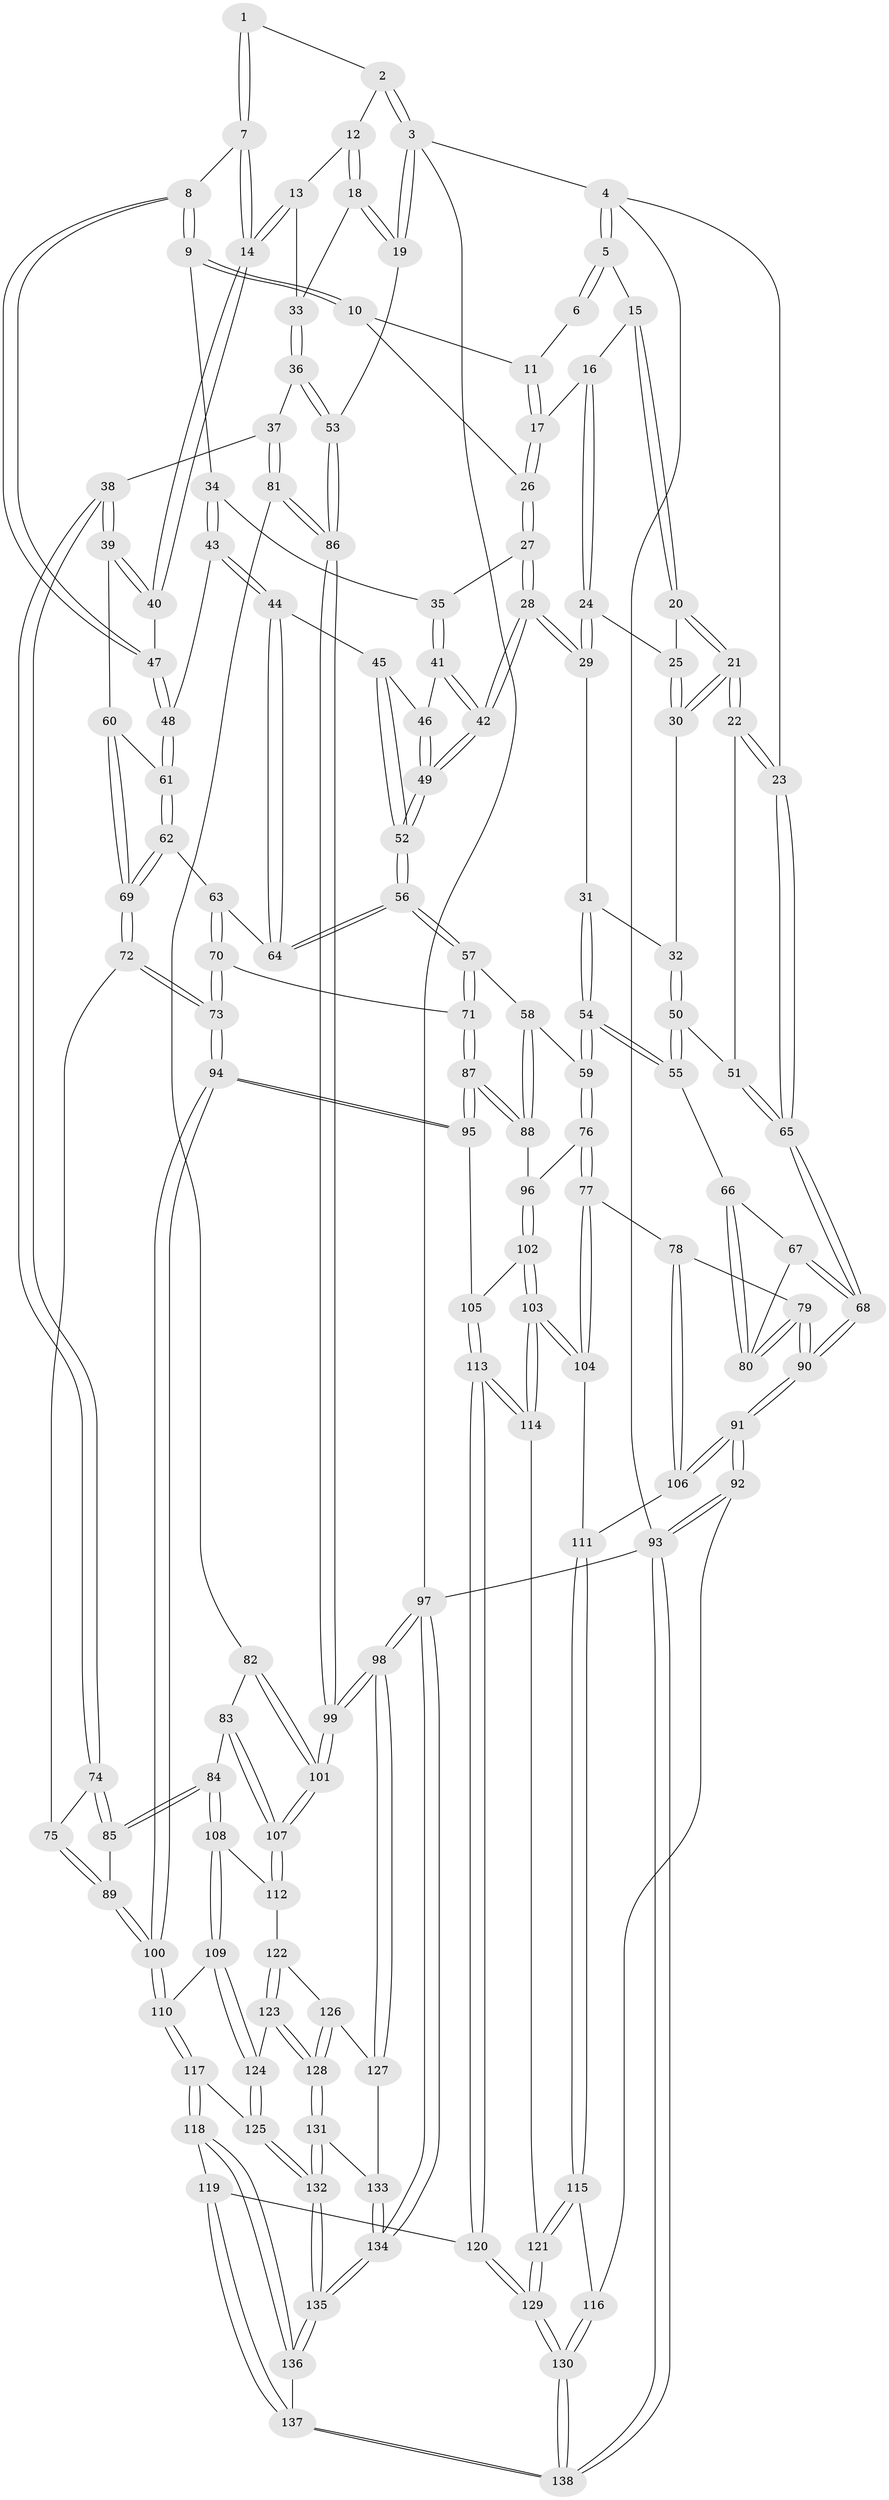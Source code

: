// Generated by graph-tools (version 1.1) at 2025/11/02/27/25 16:11:52]
// undirected, 138 vertices, 342 edges
graph export_dot {
graph [start="1"]
  node [color=gray90,style=filled];
  1 [pos="+0.6159781755662044+0"];
  2 [pos="+0.7777088976312158+0"];
  3 [pos="+1+0"];
  4 [pos="+0+0"];
  5 [pos="+0+0"];
  6 [pos="+0.47367840877808765+0"];
  7 [pos="+0.6400143348637054+0"];
  8 [pos="+0.5155736082578067+0.18769843713797565"];
  9 [pos="+0.5063643283650874+0.18590291895943362"];
  10 [pos="+0.45956180956489046+0.0980243618032344"];
  11 [pos="+0.4549617767901871+0"];
  12 [pos="+0.8793612277407176+0.03624365594782482"];
  13 [pos="+0.8509078294606759+0.11293010078549526"];
  14 [pos="+0.7072030434861725+0.17877938914174382"];
  15 [pos="+0.06153603890750323+0"];
  16 [pos="+0.2876983243249507+0.10589025422766675"];
  17 [pos="+0.3254115782602557+0.10980882123380128"];
  18 [pos="+1+0.12519875669682248"];
  19 [pos="+1+0.1570426971499055"];
  20 [pos="+0.10934417220633312+0.030812586381019788"];
  21 [pos="+0.10722661524641683+0.22758418088029808"];
  22 [pos="+0.10720926152848737+0.2276112974158926"];
  23 [pos="+0+0"];
  24 [pos="+0.25099600471889566+0.14921290058083636"];
  25 [pos="+0.22067834973796052+0.1516338630003551"];
  26 [pos="+0.35577247712983673+0.15754309503137773"];
  27 [pos="+0.35659292019656574+0.18382174626609493"];
  28 [pos="+0.30596864984667876+0.24567559151280824"];
  29 [pos="+0.29990196366090216+0.2453591795361655"];
  30 [pos="+0.18885874958049212+0.21066050050061025"];
  31 [pos="+0.28137503302719674+0.25158629443420494"];
  32 [pos="+0.2570194855759712+0.24563431624280435"];
  33 [pos="+0.8882877875876324+0.1659113595406617"];
  34 [pos="+0.4823264647627136+0.2017384920968059"];
  35 [pos="+0.4440065787642879+0.21424908501837436"];
  36 [pos="+0.8998728476850056+0.2517709889023674"];
  37 [pos="+0.8065099076219354+0.34788623139155656"];
  38 [pos="+0.7755648063315181+0.34131530816255384"];
  39 [pos="+0.7632914749229592+0.32982969447009974"];
  40 [pos="+0.7006696091755379+0.20228206479971367"];
  41 [pos="+0.428199114952812+0.24862242008606503"];
  42 [pos="+0.30610317634314516+0.24584633681882898"];
  43 [pos="+0.4758886303533236+0.2955646594324297"];
  44 [pos="+0.4648074935211421+0.31301262066554686"];
  45 [pos="+0.4235229959731385+0.27300814380275795"];
  46 [pos="+0.42255862924294907+0.2666897607629136"];
  47 [pos="+0.5749639140833877+0.22385515657958283"];
  48 [pos="+0.5613136861730883+0.27538386954873845"];
  49 [pos="+0.323854111845713+0.2712998731642915"];
  50 [pos="+0.13014318652670737+0.3180507214407395"];
  51 [pos="+0.09237511971894197+0.26336269783201516"];
  52 [pos="+0.36114892659313436+0.36431222610613107"];
  53 [pos="+1+0.23761121929141524"];
  54 [pos="+0.1995272789383528+0.38940492952874756"];
  55 [pos="+0.1598534317358978+0.37921993242929797"];
  56 [pos="+0.3625653294845957+0.37420730552024206"];
  57 [pos="+0.3575779881403411+0.38929317061100494"];
  58 [pos="+0.28232434537012674+0.42581509666216133"];
  59 [pos="+0.2550183455557792+0.43132391508471035"];
  60 [pos="+0.6432076402108955+0.3559494357952251"];
  61 [pos="+0.559070965926646+0.3277845425075256"];
  62 [pos="+0.5390638577138167+0.3515789617198911"];
  63 [pos="+0.5020643057837624+0.357514432686696"];
  64 [pos="+0.4658253460828425+0.33520468643561613"];
  65 [pos="+0+0.32995646224742875"];
  66 [pos="+0.13929926624492303+0.39751890678039525"];
  67 [pos="+0+0.43472924526836754"];
  68 [pos="+0+0.4334951707676861"];
  69 [pos="+0.5790377767712422+0.4461981644845294"];
  70 [pos="+0.47137106530110573+0.4381691432167731"];
  71 [pos="+0.4309799433063171+0.456191893203128"];
  72 [pos="+0.5787535565154235+0.4624359283600925"];
  73 [pos="+0.5763958338504135+0.4647496253574499"];
  74 [pos="+0.7197126625603929+0.4307937304037268"];
  75 [pos="+0.6556414369791137+0.4675516205829195"];
  76 [pos="+0.24130488406493694+0.5060538427262092"];
  77 [pos="+0.20025846731316266+0.5806844136834671"];
  78 [pos="+0.12119156342012988+0.5503173662080598"];
  79 [pos="+0.11434129815391975+0.5377811186719728"];
  80 [pos="+0.10858832174108925+0.5051636047126219"];
  81 [pos="+0.8678002378229993+0.40904337963015136"];
  82 [pos="+0.8738112366440985+0.46581341138571136"];
  83 [pos="+0.8522966905020829+0.5475442695543818"];
  84 [pos="+0.81495448847142+0.6093579323165973"];
  85 [pos="+0.7510005487669659+0.5809591631950539"];
  86 [pos="+1+0.3548783663424951"];
  87 [pos="+0.4301323123640842+0.5372519488675194"];
  88 [pos="+0.3780021860818719+0.5484132027392277"];
  89 [pos="+0.6750979787768047+0.5840085814365352"];
  90 [pos="+0+0.4916173558632053"];
  91 [pos="+0+0.6242026905522934"];
  92 [pos="+0+0.7189855909682857"];
  93 [pos="+0+1"];
  94 [pos="+0.5333614740893038+0.6297748912927215"];
  95 [pos="+0.5323062909957483+0.6296163355489764"];
  96 [pos="+0.35778838605834484+0.5623218536086221"];
  97 [pos="+1+1"];
  98 [pos="+1+0.8955931239485869"];
  99 [pos="+1+0.6217458661570796"];
  100 [pos="+0.5564554451786464+0.6466237104440947"];
  101 [pos="+1+0.6207948775358736"];
  102 [pos="+0.3125912497142588+0.6424044768863976"];
  103 [pos="+0.24074912908431545+0.6698680849485028"];
  104 [pos="+0.22511344028641858+0.6565050606809393"];
  105 [pos="+0.43117668550221727+0.6806552768174169"];
  106 [pos="+0.015963657149569096+0.6412233547650565"];
  107 [pos="+1+0.6214300963842837"];
  108 [pos="+0.8204062539719292+0.629796494392741"];
  109 [pos="+0.6958748062596172+0.7297153666307608"];
  110 [pos="+0.5665658299329244+0.670855957346032"];
  111 [pos="+0.09300536413026261+0.6943430840577868"];
  112 [pos="+0.857750217228616+0.6719717131531503"];
  113 [pos="+0.37112685624963204+0.8182565559394641"];
  114 [pos="+0.24520689262910741+0.6977663745380344"];
  115 [pos="+0.09060909275447733+0.7207938552681696"];
  116 [pos="+0.04341625083999445+0.7979718031366176"];
  117 [pos="+0.544942919491478+0.8176717444066717"];
  118 [pos="+0.5124160712519324+0.8559574228355489"];
  119 [pos="+0.3877362375332511+0.8574871050274888"];
  120 [pos="+0.3793369092957887+0.8495387343066143"];
  121 [pos="+0.17734782762909881+0.8252494734787914"];
  122 [pos="+0.8629004180739166+0.7351172736655754"];
  123 [pos="+0.7219510238513275+0.79224241585982"];
  124 [pos="+0.7163081617646878+0.7892671186770251"];
  125 [pos="+0.6505220122470625+0.8415086817928307"];
  126 [pos="+0.8751066823047855+0.7628195353156592"];
  127 [pos="+0.9006366571416135+0.7897326770849898"];
  128 [pos="+0.7702631738822244+0.857022645333977"];
  129 [pos="+0.1637869702078142+0.8961365131574939"];
  130 [pos="+0.13906221320574502+0.9253101901149314"];
  131 [pos="+0.7789053493717352+0.9113597966494974"];
  132 [pos="+0.763324931702721+1"];
  133 [pos="+0.8910257320005047+0.8174533064265329"];
  134 [pos="+0.8802272638064148+1"];
  135 [pos="+0.767192009642073+1"];
  136 [pos="+0.6480516422937586+1"];
  137 [pos="+0.3463124870163019+1"];
  138 [pos="+0.02214981645225153+1"];
  1 -- 2;
  1 -- 7;
  1 -- 7;
  2 -- 3;
  2 -- 3;
  2 -- 12;
  3 -- 4;
  3 -- 19;
  3 -- 19;
  3 -- 97;
  4 -- 5;
  4 -- 5;
  4 -- 23;
  4 -- 93;
  5 -- 6;
  5 -- 6;
  5 -- 15;
  6 -- 11;
  7 -- 8;
  7 -- 14;
  7 -- 14;
  8 -- 9;
  8 -- 9;
  8 -- 47;
  8 -- 47;
  9 -- 10;
  9 -- 10;
  9 -- 34;
  10 -- 11;
  10 -- 26;
  11 -- 17;
  11 -- 17;
  12 -- 13;
  12 -- 18;
  12 -- 18;
  13 -- 14;
  13 -- 14;
  13 -- 33;
  14 -- 40;
  14 -- 40;
  15 -- 16;
  15 -- 20;
  15 -- 20;
  16 -- 17;
  16 -- 24;
  16 -- 24;
  17 -- 26;
  17 -- 26;
  18 -- 19;
  18 -- 19;
  18 -- 33;
  19 -- 53;
  20 -- 21;
  20 -- 21;
  20 -- 25;
  21 -- 22;
  21 -- 22;
  21 -- 30;
  21 -- 30;
  22 -- 23;
  22 -- 23;
  22 -- 51;
  23 -- 65;
  23 -- 65;
  24 -- 25;
  24 -- 29;
  24 -- 29;
  25 -- 30;
  25 -- 30;
  26 -- 27;
  26 -- 27;
  27 -- 28;
  27 -- 28;
  27 -- 35;
  28 -- 29;
  28 -- 29;
  28 -- 42;
  28 -- 42;
  29 -- 31;
  30 -- 32;
  31 -- 32;
  31 -- 54;
  31 -- 54;
  32 -- 50;
  32 -- 50;
  33 -- 36;
  33 -- 36;
  34 -- 35;
  34 -- 43;
  34 -- 43;
  35 -- 41;
  35 -- 41;
  36 -- 37;
  36 -- 53;
  36 -- 53;
  37 -- 38;
  37 -- 81;
  37 -- 81;
  38 -- 39;
  38 -- 39;
  38 -- 74;
  38 -- 74;
  39 -- 40;
  39 -- 40;
  39 -- 60;
  40 -- 47;
  41 -- 42;
  41 -- 42;
  41 -- 46;
  42 -- 49;
  42 -- 49;
  43 -- 44;
  43 -- 44;
  43 -- 48;
  44 -- 45;
  44 -- 64;
  44 -- 64;
  45 -- 46;
  45 -- 52;
  45 -- 52;
  46 -- 49;
  46 -- 49;
  47 -- 48;
  47 -- 48;
  48 -- 61;
  48 -- 61;
  49 -- 52;
  49 -- 52;
  50 -- 51;
  50 -- 55;
  50 -- 55;
  51 -- 65;
  51 -- 65;
  52 -- 56;
  52 -- 56;
  53 -- 86;
  53 -- 86;
  54 -- 55;
  54 -- 55;
  54 -- 59;
  54 -- 59;
  55 -- 66;
  56 -- 57;
  56 -- 57;
  56 -- 64;
  56 -- 64;
  57 -- 58;
  57 -- 71;
  57 -- 71;
  58 -- 59;
  58 -- 88;
  58 -- 88;
  59 -- 76;
  59 -- 76;
  60 -- 61;
  60 -- 69;
  60 -- 69;
  61 -- 62;
  61 -- 62;
  62 -- 63;
  62 -- 69;
  62 -- 69;
  63 -- 64;
  63 -- 70;
  63 -- 70;
  65 -- 68;
  65 -- 68;
  66 -- 67;
  66 -- 80;
  66 -- 80;
  67 -- 68;
  67 -- 68;
  67 -- 80;
  68 -- 90;
  68 -- 90;
  69 -- 72;
  69 -- 72;
  70 -- 71;
  70 -- 73;
  70 -- 73;
  71 -- 87;
  71 -- 87;
  72 -- 73;
  72 -- 73;
  72 -- 75;
  73 -- 94;
  73 -- 94;
  74 -- 75;
  74 -- 85;
  74 -- 85;
  75 -- 89;
  75 -- 89;
  76 -- 77;
  76 -- 77;
  76 -- 96;
  77 -- 78;
  77 -- 104;
  77 -- 104;
  78 -- 79;
  78 -- 106;
  78 -- 106;
  79 -- 80;
  79 -- 80;
  79 -- 90;
  79 -- 90;
  81 -- 82;
  81 -- 86;
  81 -- 86;
  82 -- 83;
  82 -- 101;
  82 -- 101;
  83 -- 84;
  83 -- 107;
  83 -- 107;
  84 -- 85;
  84 -- 85;
  84 -- 108;
  84 -- 108;
  85 -- 89;
  86 -- 99;
  86 -- 99;
  87 -- 88;
  87 -- 88;
  87 -- 95;
  87 -- 95;
  88 -- 96;
  89 -- 100;
  89 -- 100;
  90 -- 91;
  90 -- 91;
  91 -- 92;
  91 -- 92;
  91 -- 106;
  91 -- 106;
  92 -- 93;
  92 -- 93;
  92 -- 116;
  93 -- 138;
  93 -- 138;
  93 -- 97;
  94 -- 95;
  94 -- 95;
  94 -- 100;
  94 -- 100;
  95 -- 105;
  96 -- 102;
  96 -- 102;
  97 -- 98;
  97 -- 98;
  97 -- 134;
  97 -- 134;
  98 -- 99;
  98 -- 99;
  98 -- 127;
  98 -- 127;
  99 -- 101;
  99 -- 101;
  100 -- 110;
  100 -- 110;
  101 -- 107;
  101 -- 107;
  102 -- 103;
  102 -- 103;
  102 -- 105;
  103 -- 104;
  103 -- 104;
  103 -- 114;
  103 -- 114;
  104 -- 111;
  105 -- 113;
  105 -- 113;
  106 -- 111;
  107 -- 112;
  107 -- 112;
  108 -- 109;
  108 -- 109;
  108 -- 112;
  109 -- 110;
  109 -- 124;
  109 -- 124;
  110 -- 117;
  110 -- 117;
  111 -- 115;
  111 -- 115;
  112 -- 122;
  113 -- 114;
  113 -- 114;
  113 -- 120;
  113 -- 120;
  114 -- 121;
  115 -- 116;
  115 -- 121;
  115 -- 121;
  116 -- 130;
  116 -- 130;
  117 -- 118;
  117 -- 118;
  117 -- 125;
  118 -- 119;
  118 -- 136;
  118 -- 136;
  119 -- 120;
  119 -- 137;
  119 -- 137;
  120 -- 129;
  120 -- 129;
  121 -- 129;
  121 -- 129;
  122 -- 123;
  122 -- 123;
  122 -- 126;
  123 -- 124;
  123 -- 128;
  123 -- 128;
  124 -- 125;
  124 -- 125;
  125 -- 132;
  125 -- 132;
  126 -- 127;
  126 -- 128;
  126 -- 128;
  127 -- 133;
  128 -- 131;
  128 -- 131;
  129 -- 130;
  129 -- 130;
  130 -- 138;
  130 -- 138;
  131 -- 132;
  131 -- 132;
  131 -- 133;
  132 -- 135;
  132 -- 135;
  133 -- 134;
  133 -- 134;
  134 -- 135;
  134 -- 135;
  135 -- 136;
  135 -- 136;
  136 -- 137;
  137 -- 138;
  137 -- 138;
}
